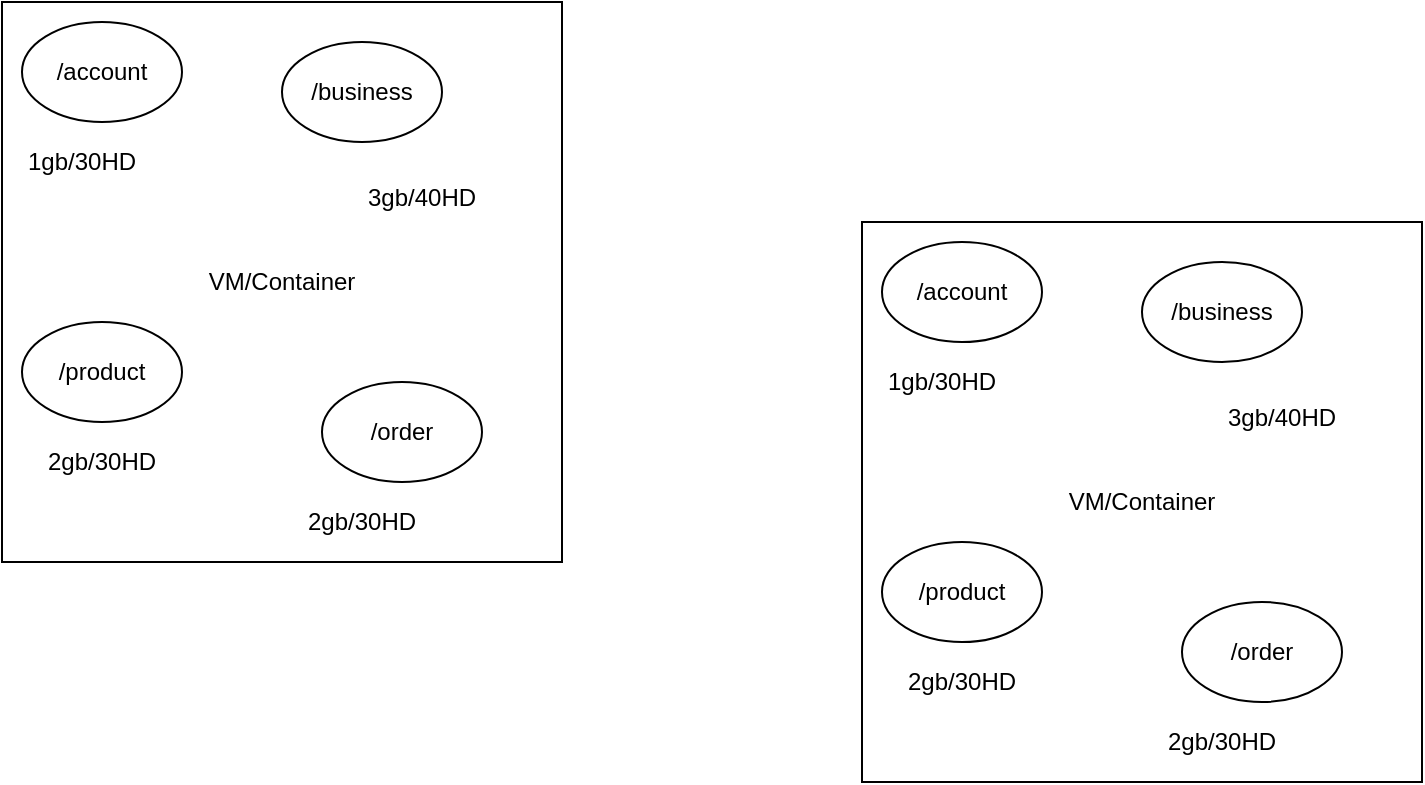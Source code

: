<mxfile version="13.6.2" type="github"><diagram id="_PDAvcJyZcEAM9e6zSpn" name="Page-1"><mxGraphModel dx="1186" dy="764" grid="1" gridSize="10" guides="1" tooltips="1" connect="1" arrows="1" fold="1" page="1" pageScale="1" pageWidth="850" pageHeight="1100" math="0" shadow="0"><root><mxCell id="0"/><mxCell id="1" parent="0"/><mxCell id="xPGaT6zMuhJ50hismS8Y-1" value="VM/Container" style="whiteSpace=wrap;html=1;aspect=fixed;" vertex="1" parent="1"><mxGeometry x="80" y="180" width="280" height="280" as="geometry"/></mxCell><mxCell id="xPGaT6zMuhJ50hismS8Y-2" value="/account" style="ellipse;whiteSpace=wrap;html=1;" vertex="1" parent="1"><mxGeometry x="90" y="190" width="80" height="50" as="geometry"/></mxCell><mxCell id="xPGaT6zMuhJ50hismS8Y-3" value="/business" style="ellipse;whiteSpace=wrap;html=1;" vertex="1" parent="1"><mxGeometry x="220" y="200" width="80" height="50" as="geometry"/></mxCell><mxCell id="xPGaT6zMuhJ50hismS8Y-4" value="/product" style="ellipse;whiteSpace=wrap;html=1;" vertex="1" parent="1"><mxGeometry x="90" y="340" width="80" height="50" as="geometry"/></mxCell><mxCell id="xPGaT6zMuhJ50hismS8Y-5" value="/order" style="ellipse;whiteSpace=wrap;html=1;" vertex="1" parent="1"><mxGeometry x="240" y="370" width="80" height="50" as="geometry"/></mxCell><mxCell id="xPGaT6zMuhJ50hismS8Y-7" value="1gb/30HD" style="text;html=1;strokeColor=none;fillColor=none;align=center;verticalAlign=middle;whiteSpace=wrap;rounded=0;" vertex="1" parent="1"><mxGeometry x="100" y="250" width="40" height="20" as="geometry"/></mxCell><mxCell id="xPGaT6zMuhJ50hismS8Y-8" value="&lt;br&gt;3gb/40HD" style="text;html=1;strokeColor=none;fillColor=none;align=center;verticalAlign=middle;whiteSpace=wrap;rounded=0;" vertex="1" parent="1"><mxGeometry x="270" y="260" width="40" height="20" as="geometry"/></mxCell><mxCell id="xPGaT6zMuhJ50hismS8Y-9" value="2gb/30HD" style="text;html=1;strokeColor=none;fillColor=none;align=center;verticalAlign=middle;whiteSpace=wrap;rounded=0;" vertex="1" parent="1"><mxGeometry x="110" y="400" width="40" height="20" as="geometry"/></mxCell><mxCell id="xPGaT6zMuhJ50hismS8Y-10" value="2gb/30HD" style="text;html=1;strokeColor=none;fillColor=none;align=center;verticalAlign=middle;whiteSpace=wrap;rounded=0;" vertex="1" parent="1"><mxGeometry x="240" y="430" width="40" height="20" as="geometry"/></mxCell><mxCell id="xPGaT6zMuhJ50hismS8Y-12" style="edgeStyle=orthogonalEdgeStyle;rounded=0;orthogonalLoop=1;jettySize=auto;html=1;exitX=0.5;exitY=1;exitDx=0;exitDy=0;" edge="1" parent="1" source="xPGaT6zMuhJ50hismS8Y-8" target="xPGaT6zMuhJ50hismS8Y-8"><mxGeometry relative="1" as="geometry"/></mxCell><mxCell id="xPGaT6zMuhJ50hismS8Y-13" value="VM/Container" style="whiteSpace=wrap;html=1;aspect=fixed;" vertex="1" parent="1"><mxGeometry x="510" y="290" width="280" height="280" as="geometry"/></mxCell><mxCell id="xPGaT6zMuhJ50hismS8Y-14" value="/account" style="ellipse;whiteSpace=wrap;html=1;" vertex="1" parent="1"><mxGeometry x="520" y="300" width="80" height="50" as="geometry"/></mxCell><mxCell id="xPGaT6zMuhJ50hismS8Y-15" value="/business" style="ellipse;whiteSpace=wrap;html=1;" vertex="1" parent="1"><mxGeometry x="650" y="310" width="80" height="50" as="geometry"/></mxCell><mxCell id="xPGaT6zMuhJ50hismS8Y-16" value="/product" style="ellipse;whiteSpace=wrap;html=1;" vertex="1" parent="1"><mxGeometry x="520" y="450" width="80" height="50" as="geometry"/></mxCell><mxCell id="xPGaT6zMuhJ50hismS8Y-17" value="/order" style="ellipse;whiteSpace=wrap;html=1;" vertex="1" parent="1"><mxGeometry x="670" y="480" width="80" height="50" as="geometry"/></mxCell><mxCell id="xPGaT6zMuhJ50hismS8Y-18" value="1gb/30HD" style="text;html=1;strokeColor=none;fillColor=none;align=center;verticalAlign=middle;whiteSpace=wrap;rounded=0;" vertex="1" parent="1"><mxGeometry x="530" y="360" width="40" height="20" as="geometry"/></mxCell><mxCell id="xPGaT6zMuhJ50hismS8Y-19" value="&lt;br&gt;3gb/40HD" style="text;html=1;strokeColor=none;fillColor=none;align=center;verticalAlign=middle;whiteSpace=wrap;rounded=0;" vertex="1" parent="1"><mxGeometry x="700" y="370" width="40" height="20" as="geometry"/></mxCell><mxCell id="xPGaT6zMuhJ50hismS8Y-20" value="2gb/30HD" style="text;html=1;strokeColor=none;fillColor=none;align=center;verticalAlign=middle;whiteSpace=wrap;rounded=0;" vertex="1" parent="1"><mxGeometry x="540" y="510" width="40" height="20" as="geometry"/></mxCell><mxCell id="xPGaT6zMuhJ50hismS8Y-21" value="2gb/30HD" style="text;html=1;strokeColor=none;fillColor=none;align=center;verticalAlign=middle;whiteSpace=wrap;rounded=0;" vertex="1" parent="1"><mxGeometry x="670" y="540" width="40" height="20" as="geometry"/></mxCell><mxCell id="xPGaT6zMuhJ50hismS8Y-22" style="edgeStyle=orthogonalEdgeStyle;rounded=0;orthogonalLoop=1;jettySize=auto;html=1;exitX=0.5;exitY=1;exitDx=0;exitDy=0;" edge="1" parent="1" source="xPGaT6zMuhJ50hismS8Y-19" target="xPGaT6zMuhJ50hismS8Y-19"><mxGeometry relative="1" as="geometry"/></mxCell></root></mxGraphModel></diagram></mxfile>